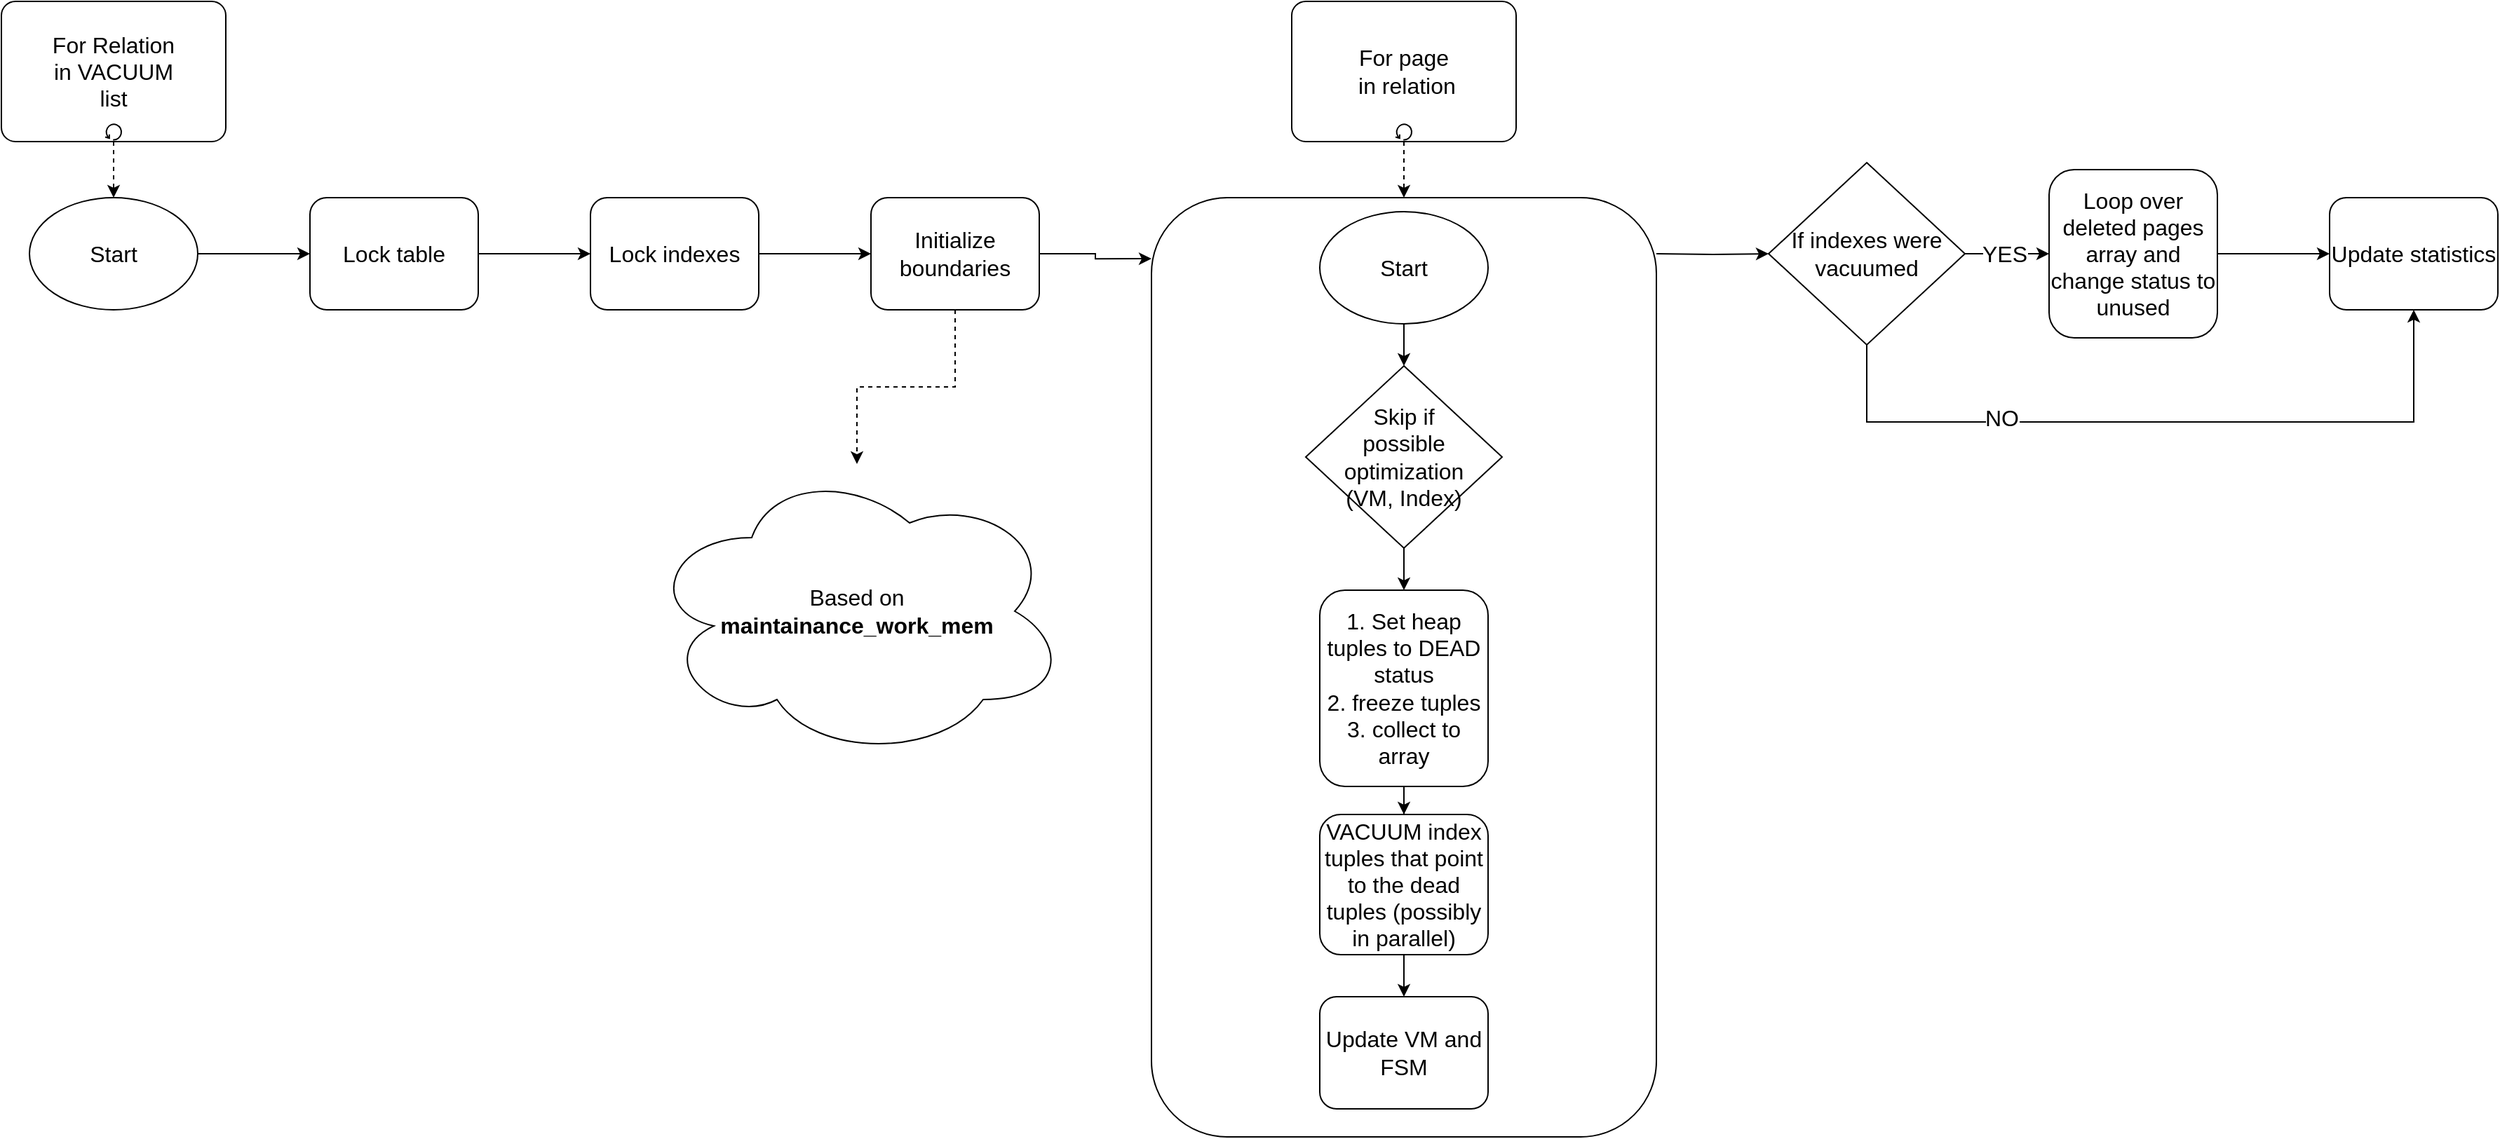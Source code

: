 <mxfile version="24.4.6" type="google">
  <diagram id="C5RBs43oDa-KdzZeNtuy" name="concurrent-vacuum">
    <mxGraphModel grid="1" page="1" gridSize="10" guides="1" tooltips="1" connect="1" arrows="1" fold="1" pageScale="1" pageWidth="827" pageHeight="1169" math="0" shadow="0">
      <root>
        <mxCell id="WIyWlLk6GJQsqaUBKTNV-0" />
        <mxCell id="WIyWlLk6GJQsqaUBKTNV-1" parent="WIyWlLk6GJQsqaUBKTNV-0" />
        <mxCell id="EfI50Eug9kF5CXuE4HCk-3" value="" style="edgeStyle=orthogonalEdgeStyle;rounded=0;orthogonalLoop=1;jettySize=auto;html=1;" edge="1" parent="WIyWlLk6GJQsqaUBKTNV-1" source="EfI50Eug9kF5CXuE4HCk-0" target="EfI50Eug9kF5CXuE4HCk-1">
          <mxGeometry relative="1" as="geometry" />
        </mxCell>
        <mxCell id="EfI50Eug9kF5CXuE4HCk-0" value="&lt;font style=&quot;font-size: 16px;&quot;&gt;Lock table&lt;/font&gt;" style="rounded=1;whiteSpace=wrap;html=1;" vertex="1" parent="WIyWlLk6GJQsqaUBKTNV-1">
          <mxGeometry x="240" y="160" width="120" height="80" as="geometry" />
        </mxCell>
        <mxCell id="EfI50Eug9kF5CXuE4HCk-5" value="" style="edgeStyle=orthogonalEdgeStyle;rounded=0;orthogonalLoop=1;jettySize=auto;html=1;" edge="1" parent="WIyWlLk6GJQsqaUBKTNV-1" source="EfI50Eug9kF5CXuE4HCk-1" target="EfI50Eug9kF5CXuE4HCk-4">
          <mxGeometry relative="1" as="geometry" />
        </mxCell>
        <mxCell id="EfI50Eug9kF5CXuE4HCk-1" value="&lt;font style=&quot;font-size: 16px;&quot;&gt;Lock indexes&lt;/font&gt;" style="rounded=1;whiteSpace=wrap;html=1;" vertex="1" parent="WIyWlLk6GJQsqaUBKTNV-1">
          <mxGeometry x="440" y="160" width="120" height="80" as="geometry" />
        </mxCell>
        <mxCell id="EfI50Eug9kF5CXuE4HCk-2" value="&lt;font style=&quot;font-size: 16px;&quot;&gt;Based on &lt;br&gt;&lt;b&gt;maintainance_work_mem&lt;/b&gt;&lt;/font&gt;" style="ellipse;shape=cloud;whiteSpace=wrap;html=1;" vertex="1" parent="WIyWlLk6GJQsqaUBKTNV-1">
          <mxGeometry x="480" y="350" width="300" height="210" as="geometry" />
        </mxCell>
        <mxCell id="EfI50Eug9kF5CXuE4HCk-12" style="edgeStyle=orthogonalEdgeStyle;rounded=0;orthogonalLoop=1;jettySize=auto;html=1;entryX=0;entryY=0.065;entryDx=0;entryDy=0;entryPerimeter=0;" edge="1" parent="WIyWlLk6GJQsqaUBKTNV-1" source="EfI50Eug9kF5CXuE4HCk-4" target="EfI50Eug9kF5CXuE4HCk-6">
          <mxGeometry relative="1" as="geometry" />
        </mxCell>
        <mxCell id="EfI50Eug9kF5CXuE4HCk-40" style="edgeStyle=orthogonalEdgeStyle;rounded=0;orthogonalLoop=1;jettySize=auto;html=1;dashed=1;" edge="1" parent="WIyWlLk6GJQsqaUBKTNV-1" source="EfI50Eug9kF5CXuE4HCk-4" target="EfI50Eug9kF5CXuE4HCk-2">
          <mxGeometry relative="1" as="geometry" />
        </mxCell>
        <mxCell id="EfI50Eug9kF5CXuE4HCk-4" value="&lt;font style=&quot;font-size: 16px;&quot;&gt;Initialize boundaries&lt;br&gt;&lt;/font&gt;" style="rounded=1;whiteSpace=wrap;html=1;" vertex="1" parent="WIyWlLk6GJQsqaUBKTNV-1">
          <mxGeometry x="640" y="160" width="120" height="80" as="geometry" />
        </mxCell>
        <mxCell id="EfI50Eug9kF5CXuE4HCk-24" value="" style="edgeStyle=orthogonalEdgeStyle;rounded=0;orthogonalLoop=1;jettySize=auto;html=1;" edge="1" parent="WIyWlLk6GJQsqaUBKTNV-1" target="EfI50Eug9kF5CXuE4HCk-23">
          <mxGeometry relative="1" as="geometry">
            <mxPoint x="1200" y="200" as="sourcePoint" />
          </mxGeometry>
        </mxCell>
        <mxCell id="EfI50Eug9kF5CXuE4HCk-6" value="" style="rounded=1;whiteSpace=wrap;html=1;" vertex="1" parent="WIyWlLk6GJQsqaUBKTNV-1">
          <mxGeometry x="840" y="160" width="360" height="670" as="geometry" />
        </mxCell>
        <mxCell id="EfI50Eug9kF5CXuE4HCk-11" style="edgeStyle=orthogonalEdgeStyle;rounded=0;orthogonalLoop=1;jettySize=auto;html=1;" edge="1" parent="WIyWlLk6GJQsqaUBKTNV-1" source="EfI50Eug9kF5CXuE4HCk-8" target="EfI50Eug9kF5CXuE4HCk-10">
          <mxGeometry relative="1" as="geometry" />
        </mxCell>
        <mxCell id="EfI50Eug9kF5CXuE4HCk-8" value="&lt;font style=&quot;font-size: 16px;&quot;&gt;Start&lt;/font&gt;" style="ellipse;whiteSpace=wrap;html=1;" vertex="1" parent="WIyWlLk6GJQsqaUBKTNV-1">
          <mxGeometry x="960" y="170" width="120" height="80" as="geometry" />
        </mxCell>
        <mxCell id="EfI50Eug9kF5CXuE4HCk-18" value="" style="edgeStyle=orthogonalEdgeStyle;rounded=0;orthogonalLoop=1;jettySize=auto;html=1;" edge="1" parent="WIyWlLk6GJQsqaUBKTNV-1" source="EfI50Eug9kF5CXuE4HCk-10" target="EfI50Eug9kF5CXuE4HCk-16">
          <mxGeometry relative="1" as="geometry" />
        </mxCell>
        <mxCell id="EfI50Eug9kF5CXuE4HCk-10" value="&lt;font style=&quot;font-size: 16px;&quot;&gt;Skip if &lt;br&gt;possible optimization&lt;br&gt;(VM, Index)&lt;/font&gt;" style="rhombus;whiteSpace=wrap;html=1;" vertex="1" parent="WIyWlLk6GJQsqaUBKTNV-1">
          <mxGeometry x="950" y="280" width="140" height="130" as="geometry" />
        </mxCell>
        <mxCell id="EfI50Eug9kF5CXuE4HCk-19" value="" style="edgeStyle=orthogonalEdgeStyle;rounded=0;orthogonalLoop=1;jettySize=auto;html=1;" edge="1" parent="WIyWlLk6GJQsqaUBKTNV-1" source="EfI50Eug9kF5CXuE4HCk-16" target="EfI50Eug9kF5CXuE4HCk-17">
          <mxGeometry relative="1" as="geometry" />
        </mxCell>
        <mxCell id="EfI50Eug9kF5CXuE4HCk-16" value="&lt;font style=&quot;font-size: 16px;&quot;&gt;1. Set heap tuples to DEAD status&lt;br&gt;2. freeze tuples 3. collect to array&lt;br&gt;&lt;/font&gt;" style="rounded=1;whiteSpace=wrap;html=1;" vertex="1" parent="WIyWlLk6GJQsqaUBKTNV-1">
          <mxGeometry x="960" y="440" width="120" height="140" as="geometry" />
        </mxCell>
        <mxCell id="EfI50Eug9kF5CXuE4HCk-21" value="" style="edgeStyle=orthogonalEdgeStyle;rounded=0;orthogonalLoop=1;jettySize=auto;html=1;" edge="1" parent="WIyWlLk6GJQsqaUBKTNV-1" source="EfI50Eug9kF5CXuE4HCk-17" target="EfI50Eug9kF5CXuE4HCk-20">
          <mxGeometry relative="1" as="geometry" />
        </mxCell>
        <mxCell id="EfI50Eug9kF5CXuE4HCk-17" value="&lt;font style=&quot;font-size: 16px;&quot;&gt;VACUUM index tuples that point to the dead tuples (possibly in parallel)&lt;br&gt;&lt;/font&gt;" style="rounded=1;whiteSpace=wrap;html=1;" vertex="1" parent="WIyWlLk6GJQsqaUBKTNV-1">
          <mxGeometry x="960" y="600" width="120" height="100" as="geometry" />
        </mxCell>
        <mxCell id="EfI50Eug9kF5CXuE4HCk-20" value="&lt;font style=&quot;font-size: 16px;&quot;&gt;Update VM and FSM&lt;br&gt;&lt;/font&gt;" style="rounded=1;whiteSpace=wrap;html=1;" vertex="1" parent="WIyWlLk6GJQsqaUBKTNV-1">
          <mxGeometry x="960" y="730" width="120" height="80" as="geometry" />
        </mxCell>
        <mxCell id="EfI50Eug9kF5CXuE4HCk-29" value="" style="edgeStyle=orthogonalEdgeStyle;rounded=0;orthogonalLoop=1;jettySize=auto;html=1;" edge="1" parent="WIyWlLk6GJQsqaUBKTNV-1" source="EfI50Eug9kF5CXuE4HCk-23" target="EfI50Eug9kF5CXuE4HCk-25">
          <mxGeometry relative="1" as="geometry" />
        </mxCell>
        <mxCell id="EfI50Eug9kF5CXuE4HCk-30" value="&lt;font style=&quot;font-size: 16px;&quot;&gt;YES&lt;/font&gt;" style="edgeLabel;html=1;align=center;verticalAlign=middle;resizable=0;points=[];" connectable="0" vertex="1" parent="EfI50Eug9kF5CXuE4HCk-29">
          <mxGeometry x="-0.087" relative="1" as="geometry">
            <mxPoint as="offset" />
          </mxGeometry>
        </mxCell>
        <mxCell id="EfI50Eug9kF5CXuE4HCk-34" style="edgeStyle=orthogonalEdgeStyle;rounded=0;orthogonalLoop=1;jettySize=auto;html=1;entryX=0.5;entryY=1;entryDx=0;entryDy=0;" edge="1" parent="WIyWlLk6GJQsqaUBKTNV-1" source="EfI50Eug9kF5CXuE4HCk-23" target="EfI50Eug9kF5CXuE4HCk-32">
          <mxGeometry relative="1" as="geometry">
            <Array as="points">
              <mxPoint x="1350" y="320" />
              <mxPoint x="1740" y="320" />
            </Array>
          </mxGeometry>
        </mxCell>
        <mxCell id="EfI50Eug9kF5CXuE4HCk-35" value="&lt;font style=&quot;font-size: 16px;&quot;&gt;NO&lt;/font&gt;" style="edgeLabel;html=1;align=center;verticalAlign=middle;resizable=0;points=[];" connectable="0" vertex="1" parent="EfI50Eug9kF5CXuE4HCk-34">
          <mxGeometry x="-0.425" y="4" relative="1" as="geometry">
            <mxPoint y="1" as="offset" />
          </mxGeometry>
        </mxCell>
        <mxCell id="EfI50Eug9kF5CXuE4HCk-23" value="&lt;span style=&quot;font-size: 16px;&quot;&gt;If indexes were vacuumed&lt;/span&gt;" style="rhombus;whiteSpace=wrap;html=1;" vertex="1" parent="WIyWlLk6GJQsqaUBKTNV-1">
          <mxGeometry x="1280" y="135" width="140" height="130" as="geometry" />
        </mxCell>
        <mxCell id="EfI50Eug9kF5CXuE4HCk-33" value="" style="edgeStyle=orthogonalEdgeStyle;rounded=0;orthogonalLoop=1;jettySize=auto;html=1;" edge="1" parent="WIyWlLk6GJQsqaUBKTNV-1" source="EfI50Eug9kF5CXuE4HCk-25" target="EfI50Eug9kF5CXuE4HCk-32">
          <mxGeometry relative="1" as="geometry" />
        </mxCell>
        <mxCell id="EfI50Eug9kF5CXuE4HCk-25" value="&lt;font style=&quot;font-size: 16px;&quot;&gt;Loop over deleted pages array and change status to unused&lt;br&gt;&lt;/font&gt;" style="rounded=1;whiteSpace=wrap;html=1;" vertex="1" parent="WIyWlLk6GJQsqaUBKTNV-1">
          <mxGeometry x="1480" y="140" width="120" height="120" as="geometry" />
        </mxCell>
        <mxCell id="EfI50Eug9kF5CXuE4HCk-32" value="&lt;font style=&quot;font-size: 16px;&quot;&gt;Update statistics&lt;br&gt;&lt;/font&gt;" style="rounded=1;whiteSpace=wrap;html=1;" vertex="1" parent="WIyWlLk6GJQsqaUBKTNV-1">
          <mxGeometry x="1680" y="160" width="120" height="80" as="geometry" />
        </mxCell>
        <mxCell id="EfI50Eug9kF5CXuE4HCk-43" value="" style="edgeStyle=orthogonalEdgeStyle;rounded=0;orthogonalLoop=1;jettySize=auto;html=1;dashed=1;entryX=0.5;entryY=0;entryDx=0;entryDy=0;" edge="1" parent="WIyWlLk6GJQsqaUBKTNV-1" source="EfI50Eug9kF5CXuE4HCk-37" target="EfI50Eug9kF5CXuE4HCk-45">
          <mxGeometry relative="1" as="geometry" />
        </mxCell>
        <mxCell id="EfI50Eug9kF5CXuE4HCk-37" value="&lt;span style=&quot;font-size: 16px;&quot;&gt;For Relation&lt;/span&gt;&lt;br style=&quot;font-size: 16px;&quot;&gt;&lt;span style=&quot;font-size: 16px;&quot;&gt;in VACUUM&lt;/span&gt;&lt;br style=&quot;font-size: 16px;&quot;&gt;&lt;span style=&quot;font-size: 16px;&quot;&gt;list&lt;/span&gt;" style="points=[[0.25,0,0],[0.5,0,0],[0.75,0,0],[1,0.25,0],[1,0.5,0],[1,0.75,0],[0.75,1,0],[0.5,1,0],[0.25,1,0],[0,0.75,0],[0,0.5,0],[0,0.25,0]];shape=mxgraph.bpmn.task;whiteSpace=wrap;rectStyle=rounded;size=10;html=1;container=1;expand=0;collapsible=0;taskMarker=abstract;isLoopStandard=1;" vertex="1" parent="WIyWlLk6GJQsqaUBKTNV-1">
          <mxGeometry x="20" y="20" width="160" height="100" as="geometry" />
        </mxCell>
        <mxCell id="EfI50Eug9kF5CXuE4HCk-42" value="" style="edgeStyle=orthogonalEdgeStyle;rounded=0;orthogonalLoop=1;jettySize=auto;html=1;dashed=1;" edge="1" parent="WIyWlLk6GJQsqaUBKTNV-1" source="EfI50Eug9kF5CXuE4HCk-38">
          <mxGeometry relative="1" as="geometry">
            <mxPoint x="1020" y="160" as="targetPoint" />
          </mxGeometry>
        </mxCell>
        <mxCell id="EfI50Eug9kF5CXuE4HCk-38" value="&lt;span style=&quot;font-size: 16px;&quot;&gt;For page&lt;/span&gt;&lt;br style=&quot;font-size: 16px;&quot;&gt;&lt;span style=&quot;font-size: 16px;&quot;&gt;&amp;nbsp;in relation&lt;/span&gt;" style="points=[[0.25,0,0],[0.5,0,0],[0.75,0,0],[1,0.25,0],[1,0.5,0],[1,0.75,0],[0.75,1,0],[0.5,1,0],[0.25,1,0],[0,0.75,0],[0,0.5,0],[0,0.25,0]];shape=mxgraph.bpmn.task;whiteSpace=wrap;rectStyle=rounded;size=10;html=1;container=1;expand=0;collapsible=0;taskMarker=abstract;isLoopStandard=1;" vertex="1" parent="WIyWlLk6GJQsqaUBKTNV-1">
          <mxGeometry x="940" y="20" width="160" height="100" as="geometry" />
        </mxCell>
        <mxCell id="EfI50Eug9kF5CXuE4HCk-46" value="" style="edgeStyle=orthogonalEdgeStyle;rounded=0;orthogonalLoop=1;jettySize=auto;html=1;" edge="1" parent="WIyWlLk6GJQsqaUBKTNV-1" source="EfI50Eug9kF5CXuE4HCk-45" target="EfI50Eug9kF5CXuE4HCk-0">
          <mxGeometry relative="1" as="geometry" />
        </mxCell>
        <mxCell id="EfI50Eug9kF5CXuE4HCk-45" value="&lt;font style=&quot;font-size: 16px;&quot;&gt;Start&lt;/font&gt;" style="ellipse;whiteSpace=wrap;html=1;" vertex="1" parent="WIyWlLk6GJQsqaUBKTNV-1">
          <mxGeometry x="40" y="160" width="120" height="80" as="geometry" />
        </mxCell>
      </root>
    </mxGraphModel>
  </diagram>
</mxfile>

